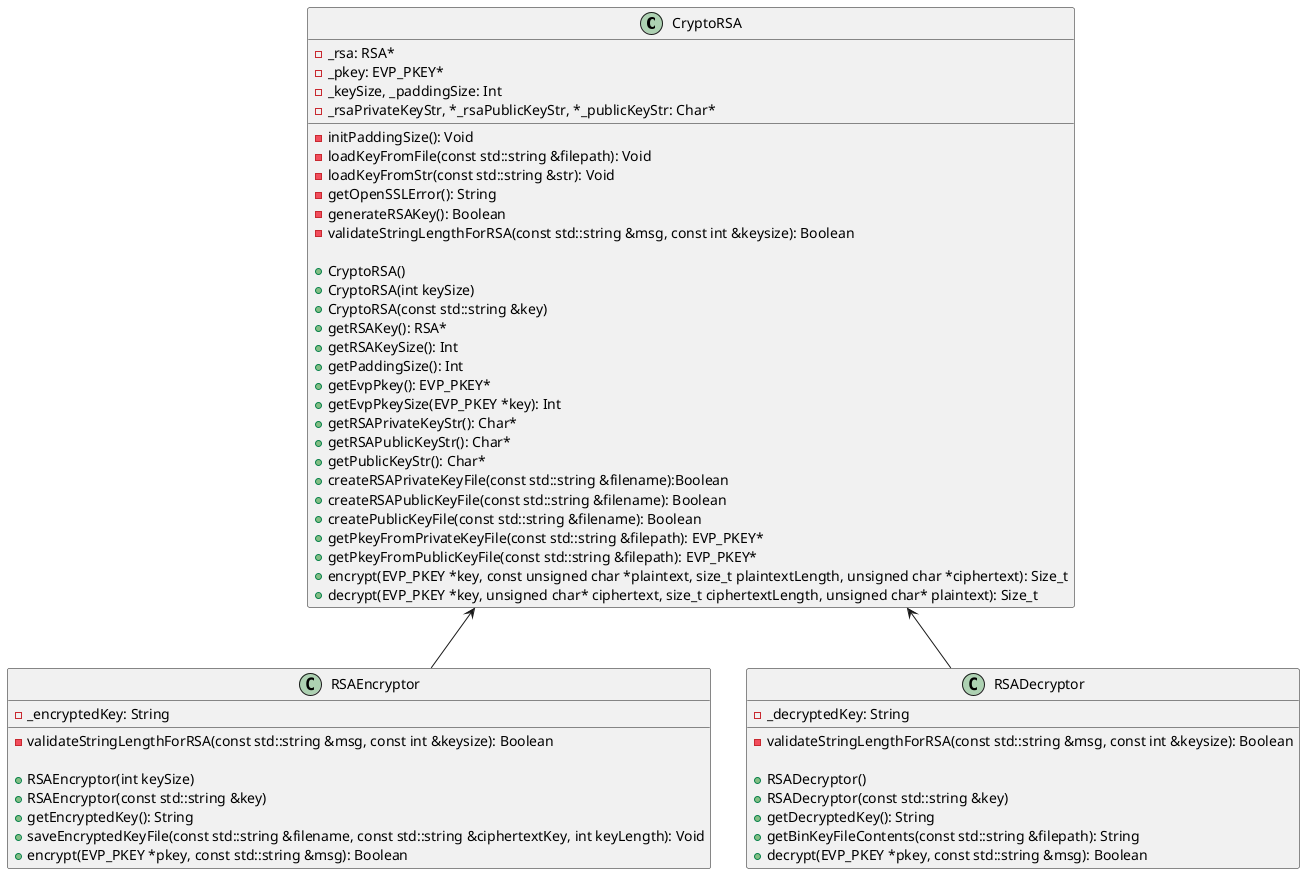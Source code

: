 @startuml
'https://plantuml.com/sequence-diagram
class CryptoRSA {
    -_rsa: RSA*
    -_pkey: EVP_PKEY*
    -_keySize, _paddingSize: Int
    -_rsaPrivateKeyStr, *_rsaPublicKeyStr, *_publicKeyStr: Char*

    -initPaddingSize(): Void
    -loadKeyFromFile(const std::string &filepath): Void
    -loadKeyFromStr(const std::string &str): Void
    -getOpenSSLError(): String
    -generateRSAKey(): Boolean
    -validateStringLengthForRSA(const std::string &msg, const int &keysize): Boolean

    +CryptoRSA()
    +CryptoRSA(int keySize)
    +CryptoRSA(const std::string &key)
    +getRSAKey(): RSA*
    +getRSAKeySize(): Int
    +getPaddingSize(): Int
    +getEvpPkey(): EVP_PKEY*
    +getEvpPkeySize(EVP_PKEY *key): Int
    +getRSAPrivateKeyStr(): Char*
    +getRSAPublicKeyStr(): Char*
    +getPublicKeyStr(): Char*
    +createRSAPrivateKeyFile(const std::string &filename):Boolean
    +createRSAPublicKeyFile(const std::string &filename): Boolean
    +createPublicKeyFile(const std::string &filename): Boolean
    +getPkeyFromPrivateKeyFile(const std::string &filepath): EVP_PKEY*
    +getPkeyFromPublicKeyFile(const std::string &filepath): EVP_PKEY*
    +encrypt(EVP_PKEY *key, const unsigned char *plaintext, size_t plaintextLength, unsigned char *ciphertext): Size_t
    +decrypt(EVP_PKEY *key, unsigned char* ciphertext, size_t ciphertextLength, unsigned char* plaintext): Size_t
}

class RSAEncryptor {
    -_encryptedKey: String

    -validateStringLengthForRSA(const std::string &msg, const int &keysize): Boolean

    +RSAEncryptor(int keySize)
    +RSAEncryptor(const std::string &key)
    +getEncryptedKey(): String
    +saveEncryptedKeyFile(const std::string &filename, const std::string &ciphertextKey, int keyLength): Void
    +encrypt(EVP_PKEY *pkey, const std::string &msg): Boolean
}

class RSADecryptor {
    -_decryptedKey: String
    -validateStringLengthForRSA(const std::string &msg, const int &keysize): Boolean

    +RSADecryptor()
    +RSADecryptor(const std::string &key)
    +getDecryptedKey(): String
    +getBinKeyFileContents(const std::string &filepath): String
    +decrypt(EVP_PKEY *pkey, const std::string &msg): Boolean
}

CryptoRSA <-- RSAEncryptor
CryptoRSA <-- RSADecryptor
@enduml